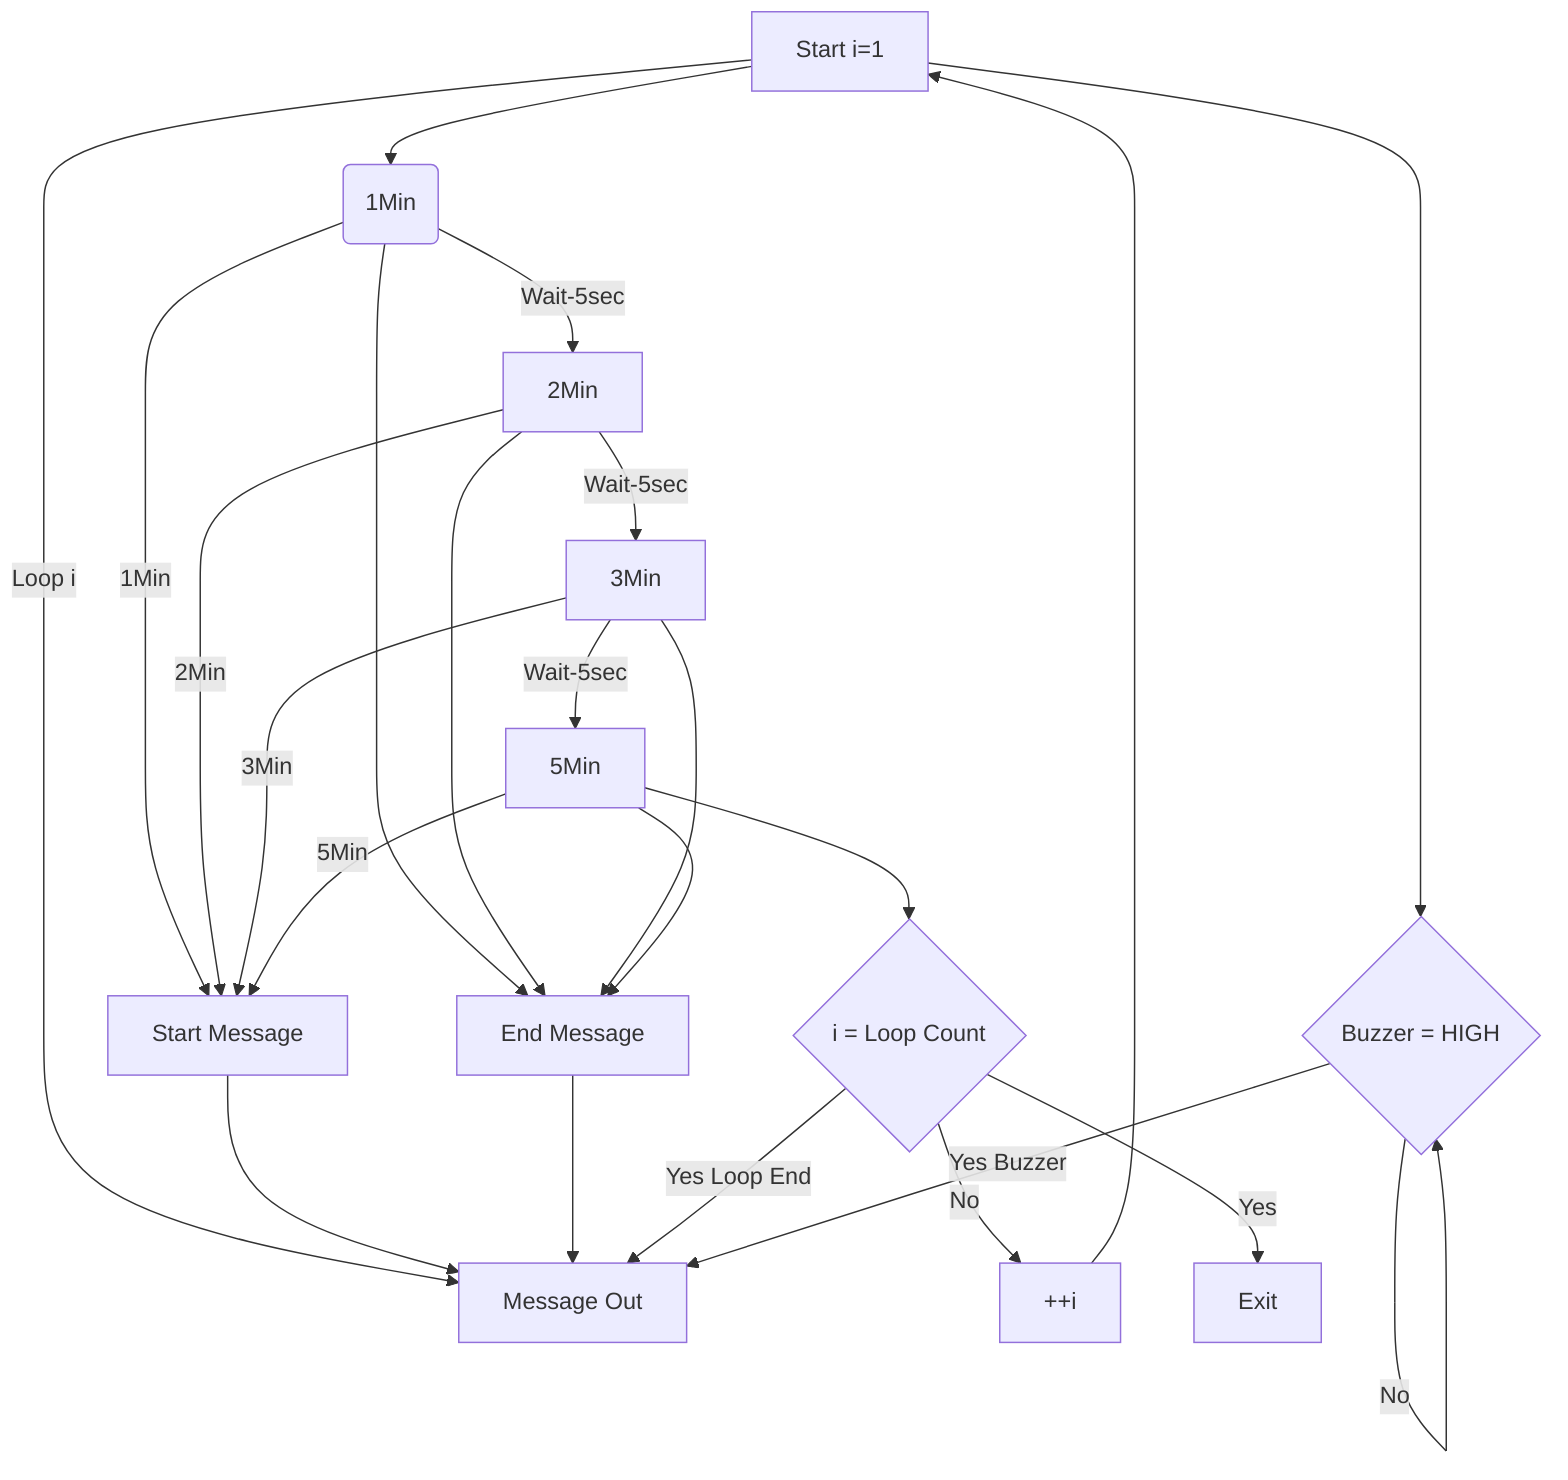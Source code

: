 flowchart TB
    A[Start i=1] --> B(1Min)
    A -- Loop i --> H[Message Out]
    K --> H[Message Out]
    B -- 1Min --> K[Start Message]
    B --> L[End Message]
    L --> H
    B -- Wait-5sec --> C[2Min]
    C -- 2Min --> K
    C --> L
    C -- Wait-5sec --> D[3Min]
    D -- 3Min --> K
    D --> L
    D -- Wait-5sec --> E[5Min]
    E -- 5Min --> K
    E --> L
    E --> F{i = Loop Count}
    F -- No --> J[++i]
    J --> A
    A --> I{Buzzer = HIGH}
    F -- Yes Loop End --> H
    F -- Yes --> G[Exit]
    I -- No --> I
    I -- Yes Buzzer --> H